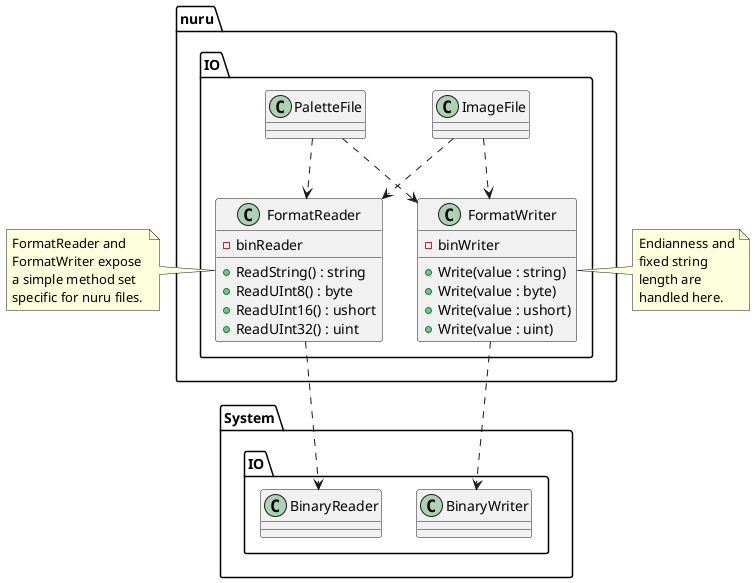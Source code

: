 @startuml
class nuru.IO.ImageFile
class nuru.IO.PaletteFile
class nuru.IO.FormatReader {
  -binReader
  +ReadString() : string
  +ReadUInt8() : byte
  +ReadUInt16() : ushort
  +ReadUInt32() : uint
}
class nuru.IO.FormatWriter {
  -binWriter
  +Write(value : string)
  +Write(value : byte)
  +Write(value : ushort)
  +Write(value : uint)
}

class System.IO.BinaryReader
class System.IO.BinaryWriter

nuru.IO.ImageFile -[dashed]-> nuru.IO.FormatReader
nuru.IO.ImageFile -[dashed]-> nuru.IO.FormatWriter
nuru.IO.PaletteFile -[dashed]-> nuru.IO.FormatReader
nuru.IO.PaletteFile -[dashed]-> nuru.IO.FormatWriter
nuru.IO.FormatReader -[dashed]-> System.IO.BinaryReader
nuru.IO.FormatWriter -[dashed]-> System.IO.BinaryWriter

note left of nuru.IO.FormatReader
  FormatReader and 
  FormatWriter expose 
  a simple method set 
  specific for nuru files.
end note

note right of nuru.IO.FormatWriter
  Endianness and
  fixed string
  length are
  handled here.
end note
@enduml